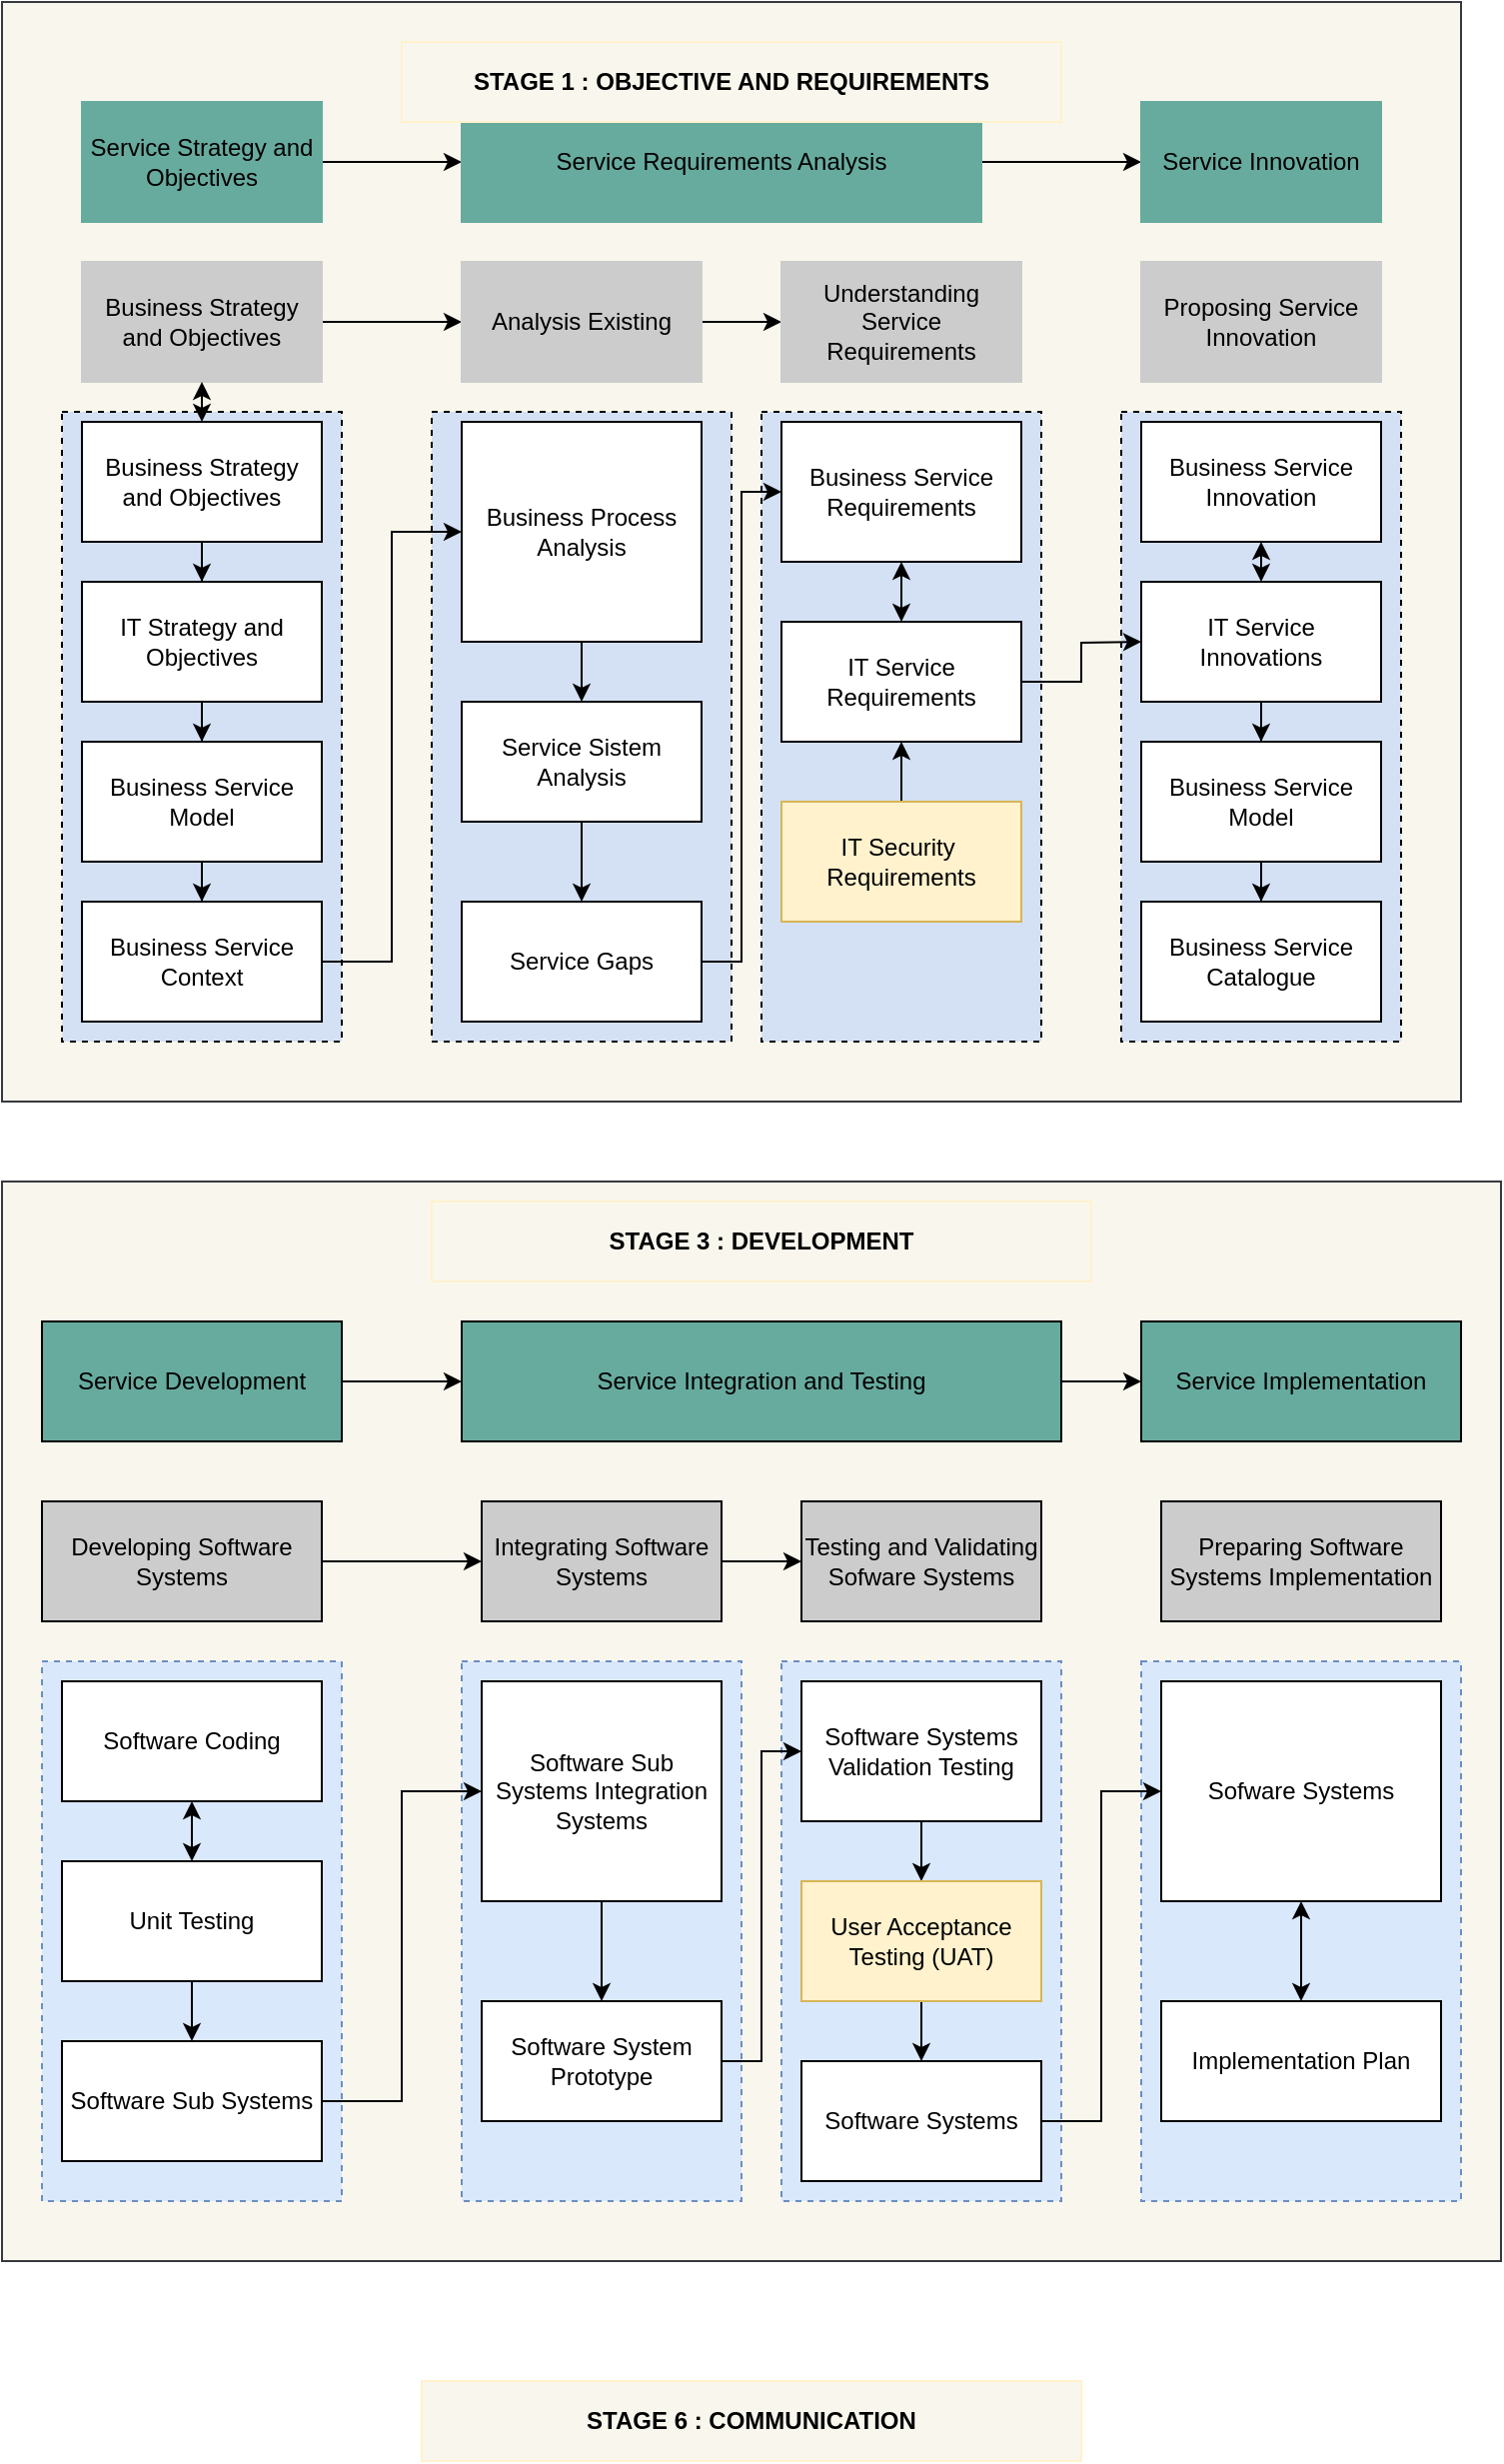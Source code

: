 <mxfile version="14.5.7" type="github">
  <diagram id="jDnu_dIWOn3BXBdkam_3" name="Page-1">
    <mxGraphModel dx="1038" dy="523" grid="1" gridSize="10" guides="1" tooltips="1" connect="1" arrows="1" fold="1" page="1" pageScale="1" pageWidth="850" pageHeight="1100" math="0" shadow="0">
      <root>
        <mxCell id="0" />
        <mxCell id="1" parent="0" />
        <mxCell id="UjGYbBJooW7ZUgRkbAjk-87" value="" style="rounded=0;whiteSpace=wrap;html=1;strokeColor=#36393d;fillColor=#f9f7ed;" vertex="1" parent="1">
          <mxGeometry x="40" y="600" width="750" height="540" as="geometry" />
        </mxCell>
        <mxCell id="UjGYbBJooW7ZUgRkbAjk-68" value="" style="rounded=0;whiteSpace=wrap;html=1;dashed=1;fillColor=#dae8fc;strokeColor=#6c8ebf;" vertex="1" parent="1">
          <mxGeometry x="610" y="840" width="160" height="270" as="geometry" />
        </mxCell>
        <mxCell id="UjGYbBJooW7ZUgRkbAjk-67" value="" style="rounded=0;whiteSpace=wrap;html=1;dashed=1;fillColor=#dae8fc;strokeColor=#6c8ebf;" vertex="1" parent="1">
          <mxGeometry x="430" y="840" width="140" height="270" as="geometry" />
        </mxCell>
        <mxCell id="UjGYbBJooW7ZUgRkbAjk-66" value="" style="rounded=0;whiteSpace=wrap;html=1;dashed=1;fillColor=#dae8fc;strokeColor=#6c8ebf;" vertex="1" parent="1">
          <mxGeometry x="270" y="840" width="140" height="270" as="geometry" />
        </mxCell>
        <mxCell id="UjGYbBJooW7ZUgRkbAjk-65" value="" style="rounded=0;whiteSpace=wrap;html=1;fillColor=#dae8fc;strokeColor=#6c8ebf;dashed=1;" vertex="1" parent="1">
          <mxGeometry x="60" y="840" width="150" height="270" as="geometry" />
        </mxCell>
        <mxCell id="UjGYbBJooW7ZUgRkbAjk-1" value="" style="rounded=0;whiteSpace=wrap;html=1;strokeColor=#36393d;fillColor=#f9f7ed;" vertex="1" parent="1">
          <mxGeometry x="40" y="10" width="730" height="550" as="geometry" />
        </mxCell>
        <mxCell id="UjGYbBJooW7ZUgRkbAjk-2" value="" style="rounded=0;whiteSpace=wrap;html=1;fillColor=#D4E1F5;dashed=1;" vertex="1" parent="1">
          <mxGeometry x="420" y="215" width="140" height="315" as="geometry" />
        </mxCell>
        <mxCell id="UjGYbBJooW7ZUgRkbAjk-3" value="" style="rounded=0;whiteSpace=wrap;html=1;fillColor=#D4E1F5;dashed=1;" vertex="1" parent="1">
          <mxGeometry x="600" y="215" width="140" height="315" as="geometry" />
        </mxCell>
        <mxCell id="UjGYbBJooW7ZUgRkbAjk-4" value="" style="rounded=0;whiteSpace=wrap;html=1;fillColor=#D4E1F5;dashed=1;" vertex="1" parent="1">
          <mxGeometry x="255" y="215" width="150" height="315" as="geometry" />
        </mxCell>
        <mxCell id="UjGYbBJooW7ZUgRkbAjk-5" value="" style="rounded=0;whiteSpace=wrap;html=1;fillColor=#D4E1F5;dashed=1;" vertex="1" parent="1">
          <mxGeometry x="70" y="215" width="140" height="315" as="geometry" />
        </mxCell>
        <mxCell id="UjGYbBJooW7ZUgRkbAjk-6" style="edgeStyle=orthogonalEdgeStyle;rounded=0;orthogonalLoop=1;jettySize=auto;html=1;entryX=0;entryY=0.5;entryDx=0;entryDy=0;" edge="1" parent="1" source="UjGYbBJooW7ZUgRkbAjk-7" target="UjGYbBJooW7ZUgRkbAjk-9">
          <mxGeometry relative="1" as="geometry" />
        </mxCell>
        <mxCell id="UjGYbBJooW7ZUgRkbAjk-7" value="Service Strategy and Objectives" style="rounded=0;whiteSpace=wrap;html=1;fillColor=#67AB9F;strokeColor=#67AB9F;" vertex="1" parent="1">
          <mxGeometry x="80" y="60" width="120" height="60" as="geometry" />
        </mxCell>
        <mxCell id="UjGYbBJooW7ZUgRkbAjk-8" style="edgeStyle=orthogonalEdgeStyle;rounded=0;orthogonalLoop=1;jettySize=auto;html=1;entryX=0;entryY=0.5;entryDx=0;entryDy=0;" edge="1" parent="1" source="UjGYbBJooW7ZUgRkbAjk-9" target="UjGYbBJooW7ZUgRkbAjk-10">
          <mxGeometry relative="1" as="geometry" />
        </mxCell>
        <mxCell id="UjGYbBJooW7ZUgRkbAjk-9" value="Service Requirements Analysis" style="rounded=0;whiteSpace=wrap;html=1;fillColor=#67AB9F;strokeColor=#67AB9F;" vertex="1" parent="1">
          <mxGeometry x="270" y="60" width="260" height="60" as="geometry" />
        </mxCell>
        <mxCell id="UjGYbBJooW7ZUgRkbAjk-10" value="Service Innovation" style="rounded=0;whiteSpace=wrap;html=1;fillColor=#67AB9F;strokeColor=#67AB9F;" vertex="1" parent="1">
          <mxGeometry x="610" y="60" width="120" height="60" as="geometry" />
        </mxCell>
        <mxCell id="UjGYbBJooW7ZUgRkbAjk-11" style="edgeStyle=orthogonalEdgeStyle;rounded=0;orthogonalLoop=1;jettySize=auto;html=1;entryX=0;entryY=0.5;entryDx=0;entryDy=0;" edge="1" parent="1" source="UjGYbBJooW7ZUgRkbAjk-12" target="UjGYbBJooW7ZUgRkbAjk-14">
          <mxGeometry relative="1" as="geometry" />
        </mxCell>
        <mxCell id="UjGYbBJooW7ZUgRkbAjk-12" value="Business Strategy and Objectives" style="rounded=0;whiteSpace=wrap;html=1;fillColor=#CCCCCC;strokeColor=#CCCCCC;" vertex="1" parent="1">
          <mxGeometry x="80" y="140" width="120" height="60" as="geometry" />
        </mxCell>
        <mxCell id="UjGYbBJooW7ZUgRkbAjk-13" style="edgeStyle=orthogonalEdgeStyle;rounded=0;orthogonalLoop=1;jettySize=auto;html=1;entryX=0;entryY=0.5;entryDx=0;entryDy=0;" edge="1" parent="1" source="UjGYbBJooW7ZUgRkbAjk-14" target="UjGYbBJooW7ZUgRkbAjk-15">
          <mxGeometry relative="1" as="geometry" />
        </mxCell>
        <mxCell id="UjGYbBJooW7ZUgRkbAjk-14" value="Analysis Existing" style="rounded=0;whiteSpace=wrap;html=1;fillColor=#CCCCCC;strokeColor=#CCCCCC;" vertex="1" parent="1">
          <mxGeometry x="270" y="140" width="120" height="60" as="geometry" />
        </mxCell>
        <mxCell id="UjGYbBJooW7ZUgRkbAjk-15" value="Understanding Service Requirements" style="rounded=0;whiteSpace=wrap;html=1;fillColor=#CCCCCC;strokeColor=#CCCCCC;" vertex="1" parent="1">
          <mxGeometry x="430" y="140" width="120" height="60" as="geometry" />
        </mxCell>
        <mxCell id="UjGYbBJooW7ZUgRkbAjk-16" value="Proposing Service Innovation" style="rounded=0;whiteSpace=wrap;html=1;fillColor=#CCCCCC;strokeColor=#CCCCCC;" vertex="1" parent="1">
          <mxGeometry x="610" y="140" width="120" height="60" as="geometry" />
        </mxCell>
        <mxCell id="UjGYbBJooW7ZUgRkbAjk-17" style="edgeStyle=orthogonalEdgeStyle;rounded=0;orthogonalLoop=1;jettySize=auto;html=1;" edge="1" parent="1" source="UjGYbBJooW7ZUgRkbAjk-18" target="UjGYbBJooW7ZUgRkbAjk-20">
          <mxGeometry relative="1" as="geometry" />
        </mxCell>
        <mxCell id="UjGYbBJooW7ZUgRkbAjk-18" value="Business Strategy and Objectives" style="rounded=0;whiteSpace=wrap;html=1;" vertex="1" parent="1">
          <mxGeometry x="80" y="220" width="120" height="60" as="geometry" />
        </mxCell>
        <mxCell id="UjGYbBJooW7ZUgRkbAjk-19" style="edgeStyle=orthogonalEdgeStyle;rounded=0;orthogonalLoop=1;jettySize=auto;html=1;entryX=0.5;entryY=0;entryDx=0;entryDy=0;" edge="1" parent="1" source="UjGYbBJooW7ZUgRkbAjk-20" target="UjGYbBJooW7ZUgRkbAjk-22">
          <mxGeometry relative="1" as="geometry" />
        </mxCell>
        <mxCell id="UjGYbBJooW7ZUgRkbAjk-20" value="IT Strategy and Objectives" style="rounded=0;whiteSpace=wrap;html=1;" vertex="1" parent="1">
          <mxGeometry x="80" y="300" width="120" height="60" as="geometry" />
        </mxCell>
        <mxCell id="UjGYbBJooW7ZUgRkbAjk-21" style="edgeStyle=orthogonalEdgeStyle;rounded=0;orthogonalLoop=1;jettySize=auto;html=1;entryX=0.5;entryY=0;entryDx=0;entryDy=0;" edge="1" parent="1" source="UjGYbBJooW7ZUgRkbAjk-22" target="UjGYbBJooW7ZUgRkbAjk-24">
          <mxGeometry relative="1" as="geometry" />
        </mxCell>
        <mxCell id="UjGYbBJooW7ZUgRkbAjk-22" value="Business Service Model" style="rounded=0;whiteSpace=wrap;html=1;" vertex="1" parent="1">
          <mxGeometry x="80" y="380" width="120" height="60" as="geometry" />
        </mxCell>
        <mxCell id="UjGYbBJooW7ZUgRkbAjk-23" style="edgeStyle=orthogonalEdgeStyle;rounded=0;orthogonalLoop=1;jettySize=auto;html=1;entryX=0;entryY=0.5;entryDx=0;entryDy=0;" edge="1" parent="1" source="UjGYbBJooW7ZUgRkbAjk-24" target="UjGYbBJooW7ZUgRkbAjk-26">
          <mxGeometry relative="1" as="geometry" />
        </mxCell>
        <mxCell id="UjGYbBJooW7ZUgRkbAjk-24" value="Business Service Context" style="rounded=0;whiteSpace=wrap;html=1;" vertex="1" parent="1">
          <mxGeometry x="80" y="460" width="120" height="60" as="geometry" />
        </mxCell>
        <mxCell id="UjGYbBJooW7ZUgRkbAjk-25" style="edgeStyle=orthogonalEdgeStyle;rounded=0;orthogonalLoop=1;jettySize=auto;html=1;exitX=0.5;exitY=1;exitDx=0;exitDy=0;entryX=0.5;entryY=0;entryDx=0;entryDy=0;" edge="1" parent="1" source="UjGYbBJooW7ZUgRkbAjk-26" target="UjGYbBJooW7ZUgRkbAjk-28">
          <mxGeometry relative="1" as="geometry" />
        </mxCell>
        <mxCell id="UjGYbBJooW7ZUgRkbAjk-26" value="Business Process Analysis" style="rounded=0;whiteSpace=wrap;html=1;" vertex="1" parent="1">
          <mxGeometry x="270" y="220" width="120" height="110" as="geometry" />
        </mxCell>
        <mxCell id="UjGYbBJooW7ZUgRkbAjk-27" style="edgeStyle=orthogonalEdgeStyle;rounded=0;orthogonalLoop=1;jettySize=auto;html=1;entryX=0.5;entryY=0;entryDx=0;entryDy=0;" edge="1" parent="1" source="UjGYbBJooW7ZUgRkbAjk-28" target="UjGYbBJooW7ZUgRkbAjk-30">
          <mxGeometry relative="1" as="geometry" />
        </mxCell>
        <mxCell id="UjGYbBJooW7ZUgRkbAjk-28" value="Service Sistem Analysis" style="rounded=0;whiteSpace=wrap;html=1;" vertex="1" parent="1">
          <mxGeometry x="270" y="360" width="120" height="60" as="geometry" />
        </mxCell>
        <mxCell id="UjGYbBJooW7ZUgRkbAjk-29" style="edgeStyle=orthogonalEdgeStyle;rounded=0;orthogonalLoop=1;jettySize=auto;html=1;entryX=0;entryY=0.5;entryDx=0;entryDy=0;" edge="1" parent="1" source="UjGYbBJooW7ZUgRkbAjk-30" target="UjGYbBJooW7ZUgRkbAjk-31">
          <mxGeometry relative="1" as="geometry" />
        </mxCell>
        <mxCell id="UjGYbBJooW7ZUgRkbAjk-30" value="Service Gaps" style="rounded=0;whiteSpace=wrap;html=1;" vertex="1" parent="1">
          <mxGeometry x="270" y="460" width="120" height="60" as="geometry" />
        </mxCell>
        <mxCell id="UjGYbBJooW7ZUgRkbAjk-31" value="Business Service Requirements" style="rounded=0;whiteSpace=wrap;html=1;" vertex="1" parent="1">
          <mxGeometry x="430" y="220" width="120" height="70" as="geometry" />
        </mxCell>
        <mxCell id="UjGYbBJooW7ZUgRkbAjk-32" style="edgeStyle=orthogonalEdgeStyle;rounded=0;orthogonalLoop=1;jettySize=auto;html=1;" edge="1" parent="1" source="UjGYbBJooW7ZUgRkbAjk-33">
          <mxGeometry relative="1" as="geometry">
            <mxPoint x="610" y="330" as="targetPoint" />
          </mxGeometry>
        </mxCell>
        <mxCell id="UjGYbBJooW7ZUgRkbAjk-33" value="IT Service Requirements" style="rounded=0;whiteSpace=wrap;html=1;" vertex="1" parent="1">
          <mxGeometry x="430" y="320" width="120" height="60" as="geometry" />
        </mxCell>
        <mxCell id="UjGYbBJooW7ZUgRkbAjk-34" style="edgeStyle=orthogonalEdgeStyle;rounded=0;orthogonalLoop=1;jettySize=auto;html=1;entryX=0.5;entryY=1;entryDx=0;entryDy=0;" edge="1" parent="1" source="UjGYbBJooW7ZUgRkbAjk-35" target="UjGYbBJooW7ZUgRkbAjk-33">
          <mxGeometry relative="1" as="geometry" />
        </mxCell>
        <mxCell id="UjGYbBJooW7ZUgRkbAjk-35" value="IT Security&amp;nbsp; Requirements" style="rounded=0;whiteSpace=wrap;html=1;fillColor=#fff2cc;strokeColor=#d6b656;" vertex="1" parent="1">
          <mxGeometry x="430" y="410" width="120" height="60" as="geometry" />
        </mxCell>
        <mxCell id="UjGYbBJooW7ZUgRkbAjk-36" value="Business Service Innovation" style="rounded=0;whiteSpace=wrap;html=1;" vertex="1" parent="1">
          <mxGeometry x="610" y="220" width="120" height="60" as="geometry" />
        </mxCell>
        <mxCell id="UjGYbBJooW7ZUgRkbAjk-37" style="edgeStyle=orthogonalEdgeStyle;rounded=0;orthogonalLoop=1;jettySize=auto;html=1;entryX=0.5;entryY=0;entryDx=0;entryDy=0;" edge="1" parent="1" source="UjGYbBJooW7ZUgRkbAjk-38" target="UjGYbBJooW7ZUgRkbAjk-40">
          <mxGeometry relative="1" as="geometry" />
        </mxCell>
        <mxCell id="UjGYbBJooW7ZUgRkbAjk-38" value="IT Service Innovations" style="rounded=0;whiteSpace=wrap;html=1;" vertex="1" parent="1">
          <mxGeometry x="610" y="300" width="120" height="60" as="geometry" />
        </mxCell>
        <mxCell id="UjGYbBJooW7ZUgRkbAjk-39" style="edgeStyle=orthogonalEdgeStyle;rounded=0;orthogonalLoop=1;jettySize=auto;html=1;entryX=0.5;entryY=0;entryDx=0;entryDy=0;" edge="1" parent="1" source="UjGYbBJooW7ZUgRkbAjk-40" target="UjGYbBJooW7ZUgRkbAjk-41">
          <mxGeometry relative="1" as="geometry" />
        </mxCell>
        <mxCell id="UjGYbBJooW7ZUgRkbAjk-40" value="Business Service Model" style="rounded=0;whiteSpace=wrap;html=1;" vertex="1" parent="1">
          <mxGeometry x="610" y="380" width="120" height="60" as="geometry" />
        </mxCell>
        <mxCell id="UjGYbBJooW7ZUgRkbAjk-41" value="Business Service Catalogue" style="rounded=0;whiteSpace=wrap;html=1;" vertex="1" parent="1">
          <mxGeometry x="610" y="460" width="120" height="60" as="geometry" />
        </mxCell>
        <mxCell id="UjGYbBJooW7ZUgRkbAjk-42" value="" style="endArrow=classic;startArrow=classic;html=1;" edge="1" parent="1" source="UjGYbBJooW7ZUgRkbAjk-18">
          <mxGeometry width="50" height="50" relative="1" as="geometry">
            <mxPoint x="90" y="250" as="sourcePoint" />
            <mxPoint x="140" y="200" as="targetPoint" />
          </mxGeometry>
        </mxCell>
        <mxCell id="UjGYbBJooW7ZUgRkbAjk-43" value="" style="endArrow=classic;startArrow=classic;html=1;entryX=0.5;entryY=1;entryDx=0;entryDy=0;exitX=0.5;exitY=0;exitDx=0;exitDy=0;" edge="1" parent="1" source="UjGYbBJooW7ZUgRkbAjk-33" target="UjGYbBJooW7ZUgRkbAjk-31">
          <mxGeometry width="50" height="50" relative="1" as="geometry">
            <mxPoint x="390" y="350" as="sourcePoint" />
            <mxPoint x="440" y="300" as="targetPoint" />
          </mxGeometry>
        </mxCell>
        <mxCell id="UjGYbBJooW7ZUgRkbAjk-44" value="" style="endArrow=classic;startArrow=classic;html=1;exitX=0.5;exitY=0;exitDx=0;exitDy=0;" edge="1" parent="1" source="UjGYbBJooW7ZUgRkbAjk-38">
          <mxGeometry width="50" height="50" relative="1" as="geometry">
            <mxPoint x="620" y="330" as="sourcePoint" />
            <mxPoint x="670" y="280" as="targetPoint" />
          </mxGeometry>
        </mxCell>
        <mxCell id="UjGYbBJooW7ZUgRkbAjk-47" value="&lt;b&gt;STAGE 1 : OBJECTIVE AND REQUIREMENTS&lt;/b&gt;" style="rounded=0;whiteSpace=wrap;html=1;fillColor=#f9f7ed;strokeColor=#FFF2CC;" vertex="1" parent="1">
          <mxGeometry x="240" y="30" width="330" height="40" as="geometry" />
        </mxCell>
        <mxCell id="UjGYbBJooW7ZUgRkbAjk-45" value="&lt;b&gt;STAGE 3 : DEVELOPMENT&lt;/b&gt;" style="rounded=0;whiteSpace=wrap;html=1;fillColor=#f9f7ed;strokeColor=#FFF2CC;" vertex="1" parent="1">
          <mxGeometry x="255" y="610" width="330" height="40" as="geometry" />
        </mxCell>
        <mxCell id="UjGYbBJooW7ZUgRkbAjk-69" style="edgeStyle=orthogonalEdgeStyle;rounded=0;orthogonalLoop=1;jettySize=auto;html=1;entryX=0;entryY=0.5;entryDx=0;entryDy=0;" edge="1" parent="1" source="UjGYbBJooW7ZUgRkbAjk-48" target="UjGYbBJooW7ZUgRkbAjk-49">
          <mxGeometry relative="1" as="geometry" />
        </mxCell>
        <mxCell id="UjGYbBJooW7ZUgRkbAjk-48" value="Service Development" style="rounded=0;whiteSpace=wrap;html=1;fillColor=#67AB9F;" vertex="1" parent="1">
          <mxGeometry x="60" y="670" width="150" height="60" as="geometry" />
        </mxCell>
        <mxCell id="UjGYbBJooW7ZUgRkbAjk-70" style="edgeStyle=orthogonalEdgeStyle;rounded=0;orthogonalLoop=1;jettySize=auto;html=1;" edge="1" parent="1" source="UjGYbBJooW7ZUgRkbAjk-49" target="UjGYbBJooW7ZUgRkbAjk-50">
          <mxGeometry relative="1" as="geometry" />
        </mxCell>
        <mxCell id="UjGYbBJooW7ZUgRkbAjk-49" value="Service Integration and Testing" style="rounded=0;whiteSpace=wrap;html=1;fillColor=#67AB9F;" vertex="1" parent="1">
          <mxGeometry x="270" y="670" width="300" height="60" as="geometry" />
        </mxCell>
        <mxCell id="UjGYbBJooW7ZUgRkbAjk-50" value="Service Implementation" style="rounded=0;whiteSpace=wrap;html=1;fillColor=#67AB9F;" vertex="1" parent="1">
          <mxGeometry x="610" y="670" width="160" height="60" as="geometry" />
        </mxCell>
        <mxCell id="UjGYbBJooW7ZUgRkbAjk-78" style="edgeStyle=orthogonalEdgeStyle;rounded=0;orthogonalLoop=1;jettySize=auto;html=1;entryX=0;entryY=0.5;entryDx=0;entryDy=0;" edge="1" parent="1" source="UjGYbBJooW7ZUgRkbAjk-51" target="UjGYbBJooW7ZUgRkbAjk-52">
          <mxGeometry relative="1" as="geometry" />
        </mxCell>
        <mxCell id="UjGYbBJooW7ZUgRkbAjk-51" value="Developing Software Systems" style="rounded=0;whiteSpace=wrap;html=1;fillColor=#CCCCCC;" vertex="1" parent="1">
          <mxGeometry x="60" y="760" width="140" height="60" as="geometry" />
        </mxCell>
        <mxCell id="UjGYbBJooW7ZUgRkbAjk-79" style="edgeStyle=orthogonalEdgeStyle;rounded=0;orthogonalLoop=1;jettySize=auto;html=1;entryX=0;entryY=0.5;entryDx=0;entryDy=0;" edge="1" parent="1" source="UjGYbBJooW7ZUgRkbAjk-52" target="UjGYbBJooW7ZUgRkbAjk-53">
          <mxGeometry relative="1" as="geometry" />
        </mxCell>
        <mxCell id="UjGYbBJooW7ZUgRkbAjk-52" value="Integrating Software Systems" style="rounded=0;whiteSpace=wrap;html=1;fillColor=#CCCCCC;" vertex="1" parent="1">
          <mxGeometry x="280" y="760" width="120" height="60" as="geometry" />
        </mxCell>
        <mxCell id="UjGYbBJooW7ZUgRkbAjk-53" value="Testing and Validating Sofware Systems" style="rounded=0;whiteSpace=wrap;html=1;fillColor=#CCCCCC;" vertex="1" parent="1">
          <mxGeometry x="440" y="760" width="120" height="60" as="geometry" />
        </mxCell>
        <mxCell id="UjGYbBJooW7ZUgRkbAjk-54" value="Preparing Software Systems Implementation" style="rounded=0;whiteSpace=wrap;html=1;fillColor=#CCCCCC;" vertex="1" parent="1">
          <mxGeometry x="620" y="760" width="140" height="60" as="geometry" />
        </mxCell>
        <mxCell id="UjGYbBJooW7ZUgRkbAjk-55" value="Software Coding" style="rounded=0;whiteSpace=wrap;html=1;" vertex="1" parent="1">
          <mxGeometry x="70" y="850" width="130" height="60" as="geometry" />
        </mxCell>
        <mxCell id="UjGYbBJooW7ZUgRkbAjk-76" value="" style="edgeStyle=orthogonalEdgeStyle;rounded=0;orthogonalLoop=1;jettySize=auto;html=1;" edge="1" parent="1" source="UjGYbBJooW7ZUgRkbAjk-56" target="UjGYbBJooW7ZUgRkbAjk-57">
          <mxGeometry relative="1" as="geometry" />
        </mxCell>
        <mxCell id="UjGYbBJooW7ZUgRkbAjk-56" value="Unit Testing" style="rounded=0;whiteSpace=wrap;html=1;" vertex="1" parent="1">
          <mxGeometry x="70" y="940" width="130" height="60" as="geometry" />
        </mxCell>
        <mxCell id="UjGYbBJooW7ZUgRkbAjk-77" style="edgeStyle=orthogonalEdgeStyle;rounded=0;orthogonalLoop=1;jettySize=auto;html=1;entryX=0;entryY=0.5;entryDx=0;entryDy=0;" edge="1" parent="1" source="UjGYbBJooW7ZUgRkbAjk-57" target="UjGYbBJooW7ZUgRkbAjk-58">
          <mxGeometry relative="1" as="geometry" />
        </mxCell>
        <mxCell id="UjGYbBJooW7ZUgRkbAjk-57" value="Software Sub Systems" style="rounded=0;whiteSpace=wrap;html=1;" vertex="1" parent="1">
          <mxGeometry x="70" y="1030" width="130" height="60" as="geometry" />
        </mxCell>
        <mxCell id="UjGYbBJooW7ZUgRkbAjk-80" style="edgeStyle=orthogonalEdgeStyle;rounded=0;orthogonalLoop=1;jettySize=auto;html=1;entryX=0.5;entryY=0;entryDx=0;entryDy=0;" edge="1" parent="1" source="UjGYbBJooW7ZUgRkbAjk-58" target="UjGYbBJooW7ZUgRkbAjk-59">
          <mxGeometry relative="1" as="geometry" />
        </mxCell>
        <mxCell id="UjGYbBJooW7ZUgRkbAjk-58" value="Software Sub Systems Integration Systems" style="rounded=0;whiteSpace=wrap;html=1;" vertex="1" parent="1">
          <mxGeometry x="280" y="850" width="120" height="110" as="geometry" />
        </mxCell>
        <mxCell id="UjGYbBJooW7ZUgRkbAjk-81" style="edgeStyle=orthogonalEdgeStyle;rounded=0;orthogonalLoop=1;jettySize=auto;html=1;entryX=0;entryY=0.5;entryDx=0;entryDy=0;" edge="1" parent="1" source="UjGYbBJooW7ZUgRkbAjk-59" target="UjGYbBJooW7ZUgRkbAjk-60">
          <mxGeometry relative="1" as="geometry" />
        </mxCell>
        <mxCell id="UjGYbBJooW7ZUgRkbAjk-59" value="Software System Prototype" style="rounded=0;whiteSpace=wrap;html=1;" vertex="1" parent="1">
          <mxGeometry x="280" y="1010" width="120" height="60" as="geometry" />
        </mxCell>
        <mxCell id="UjGYbBJooW7ZUgRkbAjk-82" style="edgeStyle=orthogonalEdgeStyle;rounded=0;orthogonalLoop=1;jettySize=auto;html=1;entryX=0.5;entryY=0;entryDx=0;entryDy=0;" edge="1" parent="1" source="UjGYbBJooW7ZUgRkbAjk-60" target="UjGYbBJooW7ZUgRkbAjk-71">
          <mxGeometry relative="1" as="geometry" />
        </mxCell>
        <mxCell id="UjGYbBJooW7ZUgRkbAjk-60" value="Software Systems Validation Testing" style="rounded=0;whiteSpace=wrap;html=1;" vertex="1" parent="1">
          <mxGeometry x="440" y="850" width="120" height="70" as="geometry" />
        </mxCell>
        <mxCell id="UjGYbBJooW7ZUgRkbAjk-84" style="edgeStyle=orthogonalEdgeStyle;rounded=0;orthogonalLoop=1;jettySize=auto;html=1;entryX=0;entryY=0.5;entryDx=0;entryDy=0;" edge="1" parent="1" source="UjGYbBJooW7ZUgRkbAjk-61" target="UjGYbBJooW7ZUgRkbAjk-62">
          <mxGeometry relative="1" as="geometry" />
        </mxCell>
        <mxCell id="UjGYbBJooW7ZUgRkbAjk-61" value="Software Systems" style="rounded=0;whiteSpace=wrap;html=1;" vertex="1" parent="1">
          <mxGeometry x="440" y="1040" width="120" height="60" as="geometry" />
        </mxCell>
        <mxCell id="UjGYbBJooW7ZUgRkbAjk-62" value="Sofware Systems" style="rounded=0;whiteSpace=wrap;html=1;" vertex="1" parent="1">
          <mxGeometry x="620" y="850" width="140" height="110" as="geometry" />
        </mxCell>
        <mxCell id="UjGYbBJooW7ZUgRkbAjk-64" value="Implementation Plan" style="rounded=0;whiteSpace=wrap;html=1;" vertex="1" parent="1">
          <mxGeometry x="620" y="1010" width="140" height="60" as="geometry" />
        </mxCell>
        <mxCell id="UjGYbBJooW7ZUgRkbAjk-83" style="edgeStyle=orthogonalEdgeStyle;rounded=0;orthogonalLoop=1;jettySize=auto;html=1;entryX=0.5;entryY=0;entryDx=0;entryDy=0;" edge="1" parent="1" source="UjGYbBJooW7ZUgRkbAjk-71" target="UjGYbBJooW7ZUgRkbAjk-61">
          <mxGeometry relative="1" as="geometry" />
        </mxCell>
        <mxCell id="UjGYbBJooW7ZUgRkbAjk-71" value="User Acceptance Testing (UAT)" style="rounded=0;whiteSpace=wrap;html=1;fillColor=#fff2cc;strokeColor=#d6b656;" vertex="1" parent="1">
          <mxGeometry x="440" y="950" width="120" height="60" as="geometry" />
        </mxCell>
        <mxCell id="UjGYbBJooW7ZUgRkbAjk-75" value="" style="endArrow=classic;startArrow=classic;html=1;entryX=0.5;entryY=1;entryDx=0;entryDy=0;" edge="1" parent="1" source="UjGYbBJooW7ZUgRkbAjk-56" target="UjGYbBJooW7ZUgRkbAjk-55">
          <mxGeometry width="50" height="50" relative="1" as="geometry">
            <mxPoint x="400" y="930" as="sourcePoint" />
            <mxPoint x="450" y="880" as="targetPoint" />
          </mxGeometry>
        </mxCell>
        <mxCell id="UjGYbBJooW7ZUgRkbAjk-85" value="" style="endArrow=classic;startArrow=classic;html=1;entryX=0.5;entryY=1;entryDx=0;entryDy=0;exitX=0.5;exitY=0;exitDx=0;exitDy=0;" edge="1" parent="1" source="UjGYbBJooW7ZUgRkbAjk-64" target="UjGYbBJooW7ZUgRkbAjk-62">
          <mxGeometry width="50" height="50" relative="1" as="geometry">
            <mxPoint x="400" y="930" as="sourcePoint" />
            <mxPoint x="450" y="880" as="targetPoint" />
          </mxGeometry>
        </mxCell>
        <mxCell id="UjGYbBJooW7ZUgRkbAjk-89" value="&lt;b&gt;STAGE 6 : COMMUNICATION&lt;/b&gt;" style="rounded=0;whiteSpace=wrap;html=1;fillColor=#f9f7ed;strokeColor=#FFF2CC;" vertex="1" parent="1">
          <mxGeometry x="250" y="1200" width="330" height="40" as="geometry" />
        </mxCell>
      </root>
    </mxGraphModel>
  </diagram>
</mxfile>
